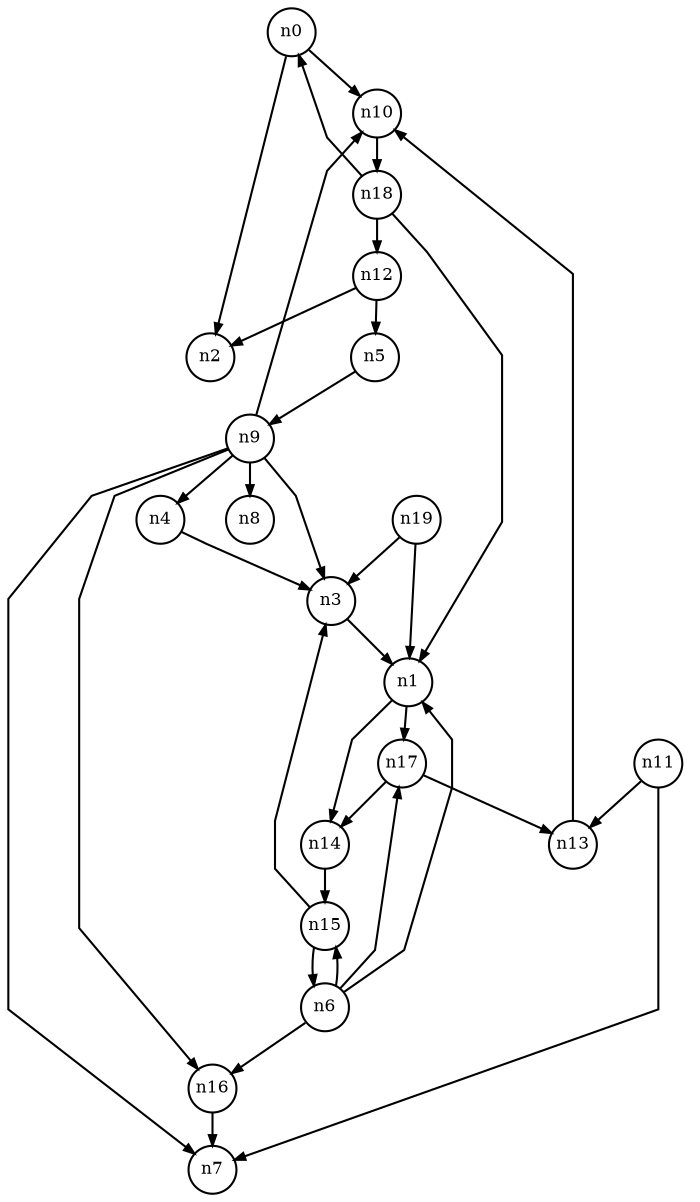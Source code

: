 digraph G{
splines=polyline;
ranksep=0.22;
nodesep=0.22;
nodesize=0.16;
fontsize=8
edge [arrowsize=0.5]
node [fontsize=8 shape=circle width=0.32 fixedsize=shape];

n0 -> n2
n0 -> n10
n17 -> n13
n17 -> n14
n1 -> n17
n1 -> n14
n3 -> n1
n4 -> n3
n6 -> n1
n6 -> n15
n6 -> n16
n6 -> n17
n15 -> n3
n15 -> n6
n16 -> n7
n9 -> n3
n9 -> n4
n9 -> n7
n9 -> n8
n9 -> n10
n9 -> n16
n10 -> n18
n18 -> n0
n18 -> n1
n18 -> n12
n11 -> n7
n11 -> n13
n13 -> n10
n12 -> n2
n12 -> n5
n5 -> n9
n14 -> n15
n19 -> n1
n19 -> n3
}
